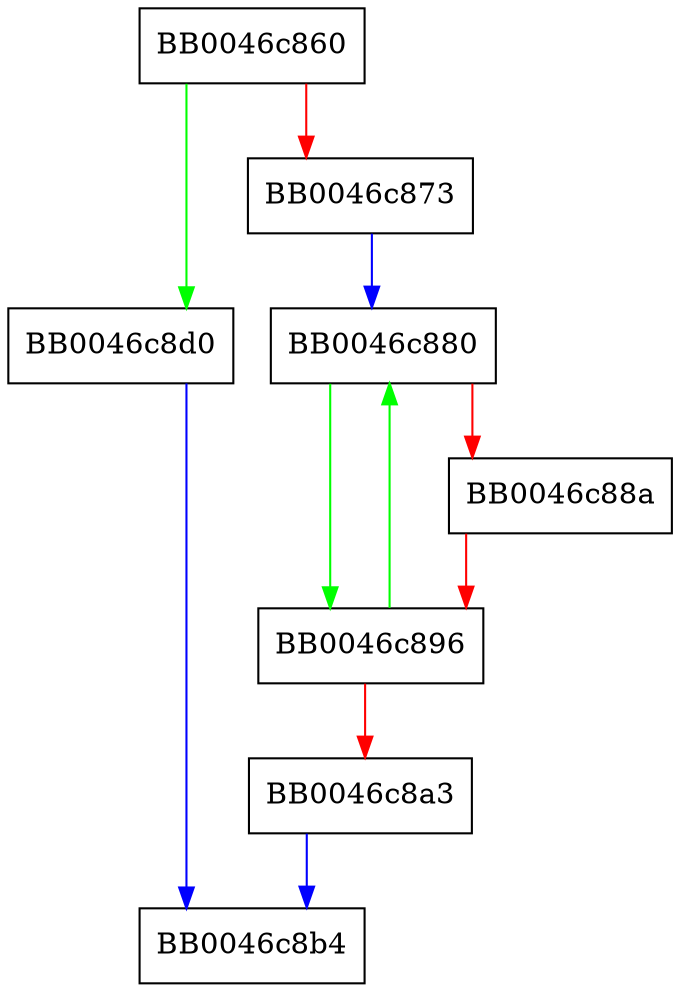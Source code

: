 digraph calculate_columns {
  node [shape="box"];
  graph [splines=ortho];
  BB0046c860 -> BB0046c8d0 [color="green"];
  BB0046c860 -> BB0046c873 [color="red"];
  BB0046c873 -> BB0046c880 [color="blue"];
  BB0046c880 -> BB0046c896 [color="green"];
  BB0046c880 -> BB0046c88a [color="red"];
  BB0046c88a -> BB0046c896 [color="red"];
  BB0046c896 -> BB0046c880 [color="green"];
  BB0046c896 -> BB0046c8a3 [color="red"];
  BB0046c8a3 -> BB0046c8b4 [color="blue"];
  BB0046c8d0 -> BB0046c8b4 [color="blue"];
}